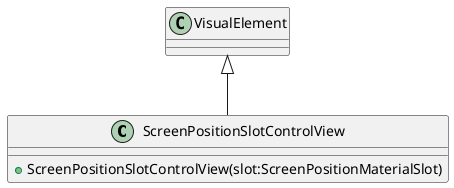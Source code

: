 @startuml
class ScreenPositionSlotControlView {
    + ScreenPositionSlotControlView(slot:ScreenPositionMaterialSlot)
}
VisualElement <|-- ScreenPositionSlotControlView
@enduml
